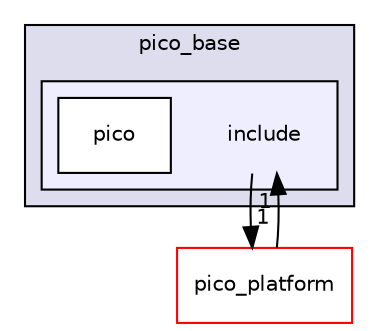 digraph "pico_base/include" {
  compound=true
  node [ fontsize="10", fontname="Helvetica"];
  edge [ labelfontsize="10", labelfontname="Helvetica"];
  subgraph clusterdir_ee4ba4c32933fd9d1c9bce216e67756d {
    graph [ bgcolor="#ddddee", pencolor="black", label="pico_base" fontname="Helvetica", fontsize="10", URL="dir_ee4ba4c32933fd9d1c9bce216e67756d.html"]
  subgraph clusterdir_7d4f94578d010fab83f2640564e14ae1 {
    graph [ bgcolor="#eeeeff", pencolor="black", label="" URL="dir_7d4f94578d010fab83f2640564e14ae1.html"];
    dir_7d4f94578d010fab83f2640564e14ae1 [shape=plaintext label="include"];
    dir_aacf0e506cb6cfce80f8a845ce26259b [shape=box label="pico" color="black" fillcolor="white" style="filled" URL="dir_aacf0e506cb6cfce80f8a845ce26259b.html"];
  }
  }
  dir_e8ef78035dfea56cfad14f6cd7da495e [shape=box label="pico_platform" fillcolor="white" style="filled" color="red" URL="dir_e8ef78035dfea56cfad14f6cd7da495e.html"];
  dir_e8ef78035dfea56cfad14f6cd7da495e->dir_7d4f94578d010fab83f2640564e14ae1 [headlabel="1", labeldistance=1.5 headhref="dir_000172_000008.html"];
  dir_7d4f94578d010fab83f2640564e14ae1->dir_e8ef78035dfea56cfad14f6cd7da495e [headlabel="1", labeldistance=1.5 headhref="dir_000008_000172.html"];
}
